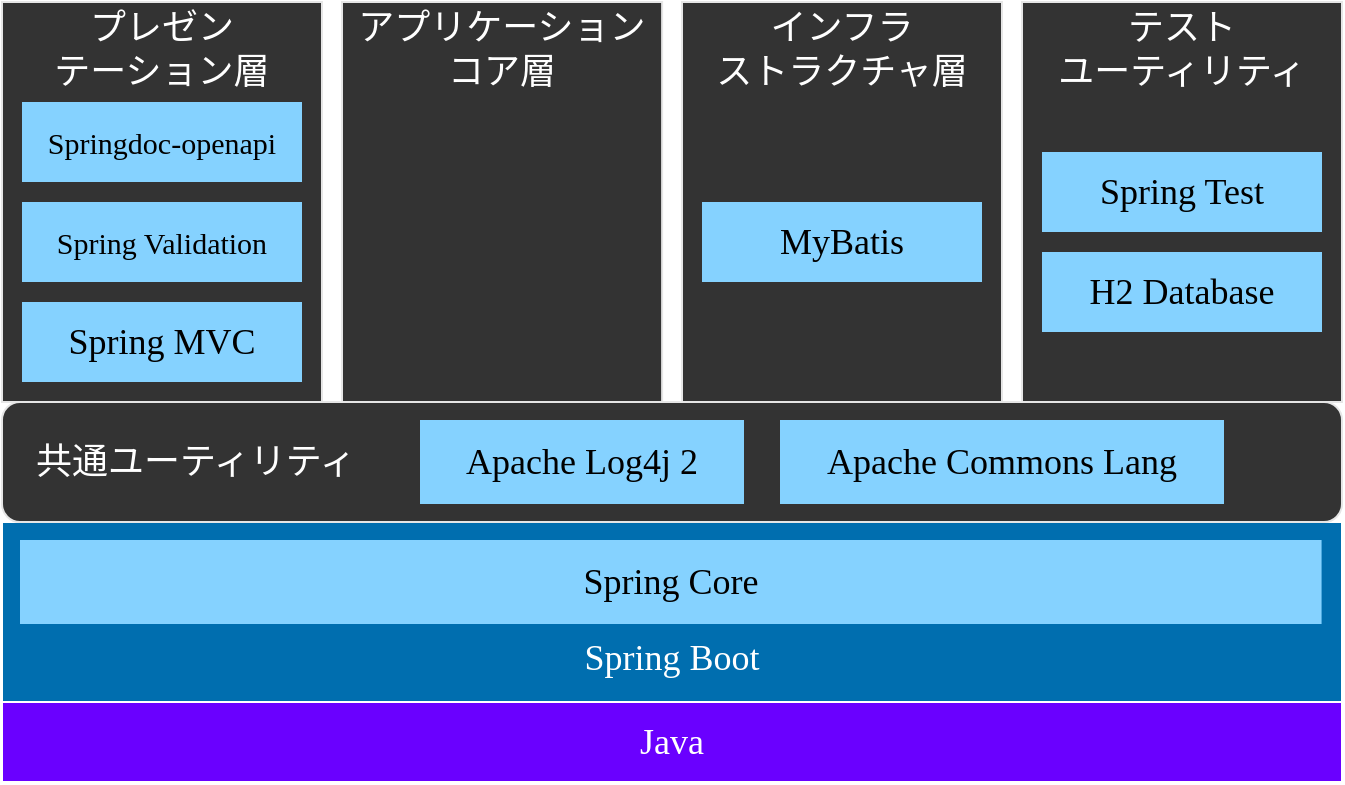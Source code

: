 <mxfile>
    <diagram id="uEXJJrO0DhDbDHVcbahO" name="ページ1">
        <mxGraphModel dx="1556" dy="780" grid="1" gridSize="10" guides="1" tooltips="1" connect="1" arrows="1" fold="1" page="1" pageScale="1" pageWidth="1169" pageHeight="827" math="0" shadow="0">
            <root>
                <mxCell id="0"/>
                <mxCell id="1" parent="0"/>
                <mxCell id="2" value="Spring Boot" style="rounded=0;whiteSpace=wrap;html=1;fontFamily=Noto Sans JP;fontSize=18;fillColor=#006EAF;fontColor=#ffffff;strokeColor=#FFFFFF;strokeWidth=1;verticalAlign=bottom;spacingBottom=8;spacingLeft=0;fontSource=https%3A%2F%2Ffonts.googleapis.com%2Fcss%3Ffamily%3DNoto%2BSans%2BJP;" parent="1" vertex="1">
                    <mxGeometry x="80" y="300" width="670" height="90" as="geometry"/>
                </mxCell>
                <mxCell id="75" value="&lt;font&gt;テスト&lt;br&gt;ユーティリティ&lt;br&gt;&lt;br&gt;&lt;br&gt;&lt;br&gt;&lt;br&gt;&lt;br&gt;&lt;br&gt;&lt;br&gt;&lt;/font&gt;" style="rounded=0;whiteSpace=wrap;html=1;fontFamily=Noto Sans JP;fontSize=18;strokeWidth=1;fontSource=https%3A%2F%2Ffonts.googleapis.com%2Fcss%3Ffamily%3DNoto%2BSans%2BJP;fillColor=#333333;strokeColor=#E6E6E6;fontColor=#FFFFFF;" parent="1" vertex="1">
                    <mxGeometry x="590" y="40" width="160" height="200" as="geometry"/>
                </mxCell>
                <mxCell id="74" value="&lt;font&gt;インフラ&lt;br&gt;ストラクチャ層&lt;br&gt;&lt;br&gt;&lt;br&gt;&lt;br&gt;&lt;br&gt;&lt;br&gt;&lt;br&gt;&lt;br&gt;&lt;/font&gt;" style="rounded=0;whiteSpace=wrap;html=1;fontFamily=Noto Sans JP;fontSize=18;strokeWidth=1;fontSource=https%3A%2F%2Ffonts.googleapis.com%2Fcss%3Ffamily%3DNoto%2BSans%2BJP;fillColor=#333333;strokeColor=#E6E6E6;fontColor=#FFFFFF;" parent="1" vertex="1">
                    <mxGeometry x="420" y="40" width="160" height="200" as="geometry"/>
                </mxCell>
                <mxCell id="69" value="&lt;div&gt;&lt;span style=&quot;&quot;&gt;共通ユーティリティ&lt;/span&gt;&lt;/div&gt;" style="rounded=1;whiteSpace=wrap;html=1;fontFamily=Noto Sans JP;fontSize=18;strokeWidth=1;fontSource=https%3A%2F%2Ffonts.googleapis.com%2Fcss%3Ffamily%3DNoto%2BSans%2BJP;fillColor=#333333;align=left;strokeColor=#E6E6E6;spacingLeft=15;fontColor=#FFFFFF;" parent="1" vertex="1">
                    <mxGeometry x="80" y="240" width="670" height="60" as="geometry"/>
                </mxCell>
                <mxCell id="55" value="&lt;font&gt;プレゼン&lt;br&gt;テーション層&lt;br&gt;&lt;br&gt;&lt;br&gt;&lt;br&gt;&lt;br&gt;&lt;br&gt;&lt;br&gt;&lt;br&gt;&lt;/font&gt;" style="rounded=0;whiteSpace=wrap;html=1;fontFamily=Noto Sans JP;fontSize=18;strokeWidth=1;fontSource=https%3A%2F%2Ffonts.googleapis.com%2Fcss%3Ffamily%3DNoto%2BSans%2BJP;fillColor=#333333;strokeColor=#E6E6E6;fontColor=#FFFFFF;" parent="1" vertex="1">
                    <mxGeometry x="80" y="40" width="160" height="200" as="geometry"/>
                </mxCell>
                <mxCell id="3" value="Java" style="rounded=0;whiteSpace=wrap;html=1;fontFamily=Noto Sans JP;fontSize=18;fillColor=#6a00ff;fontColor=#ffffff;strokeColor=#FFFFFF;strokeWidth=1;spacingLeft=0;align=center;fontSource=https%3A%2F%2Ffonts.googleapis.com%2Fcss%3Ffamily%3DNoto%2BSans%2BJP;" parent="1" vertex="1">
                    <mxGeometry x="80.0" y="390" width="670" height="40" as="geometry"/>
                </mxCell>
                <mxCell id="5" value="Spring Core" style="rounded=0;whiteSpace=wrap;html=1;fontFamily=Noto Sans JP;fontSize=18;fillColor=#85D2FF;fontColor=#000000;strokeColor=#85D2FF;strokeWidth=2;spacingLeft=0;fontSource=https%3A%2F%2Ffonts.googleapis.com%2Fcss%3Ffamily%3DNoto%2BSans%2BJP;" parent="1" vertex="1">
                    <mxGeometry x="90" y="310" width="648.79" height="40" as="geometry"/>
                </mxCell>
                <mxCell id="7" value="Springdoc-openapi" style="rounded=0;whiteSpace=wrap;html=1;fontFamily=Noto Sans JP;fontSize=15;fillColor=#85D2FF;fontColor=#000000;strokeColor=none;strokeWidth=2;fontSource=https%3A%2F%2Ffonts.googleapis.com%2Fcss%3Ffamily%3DNoto%2BSans%2BJP;" parent="1" vertex="1">
                    <mxGeometry x="90.0" y="90" width="140" height="40" as="geometry"/>
                </mxCell>
                <mxCell id="45" value="Spring MVC" style="rounded=0;whiteSpace=wrap;html=1;fontFamily=Noto Sans JP;fontSize=18;fillColor=#85D2FF;fontColor=#000000;strokeColor=none;strokeWidth=2;fontSource=https%3A%2F%2Ffonts.googleapis.com%2Fcss%3Ffamily%3DNoto%2BSans%2BJP;" parent="1" vertex="1">
                    <mxGeometry x="90.0" y="190" width="140" height="40" as="geometry"/>
                </mxCell>
                <mxCell id="64" value="Apache Log4j 2" style="rounded=0;whiteSpace=wrap;html=1;fontFamily=Noto Sans JP;fontSize=18;fillColor=#85D2FF;fontColor=#000000;strokeColor=#85D2FF;strokeWidth=2;spacingLeft=0;fontSource=https%3A%2F%2Ffonts.googleapis.com%2Fcss%3Ffamily%3DNoto%2BSans%2BJP;spacingRight=0;" parent="1" vertex="1">
                    <mxGeometry x="290" y="250" width="160" height="40" as="geometry"/>
                </mxCell>
                <mxCell id="65" value="MyBatis" style="rounded=0;whiteSpace=wrap;html=1;fontFamily=Noto Sans JP;fontSize=18;fillColor=#85D2FF;fontColor=#000000;strokeColor=none;strokeWidth=2;spacingLeft=0;fontSource=https%3A%2F%2Ffonts.googleapis.com%2Fcss%3Ffamily%3DNoto%2BSans%2BJP;" parent="1" vertex="1">
                    <mxGeometry x="430.0" y="140" width="140" height="40" as="geometry"/>
                </mxCell>
                <mxCell id="62" value="Spring Validation" style="rounded=0;whiteSpace=wrap;html=1;fontFamily=Noto Sans JP;fontSize=15;fillColor=#85D2FF;fontColor=#000000;strokeColor=none;strokeWidth=2;fontSource=https%3A%2F%2Ffonts.googleapis.com%2Fcss%3Ffamily%3DNoto%2BSans%2BJP;" parent="1" vertex="1">
                    <mxGeometry x="90" y="140" width="140" height="40" as="geometry"/>
                </mxCell>
                <mxCell id="71" value="Apache Commons Lang" style="rounded=0;whiteSpace=wrap;html=1;fontFamily=Noto Sans JP;fontSize=18;fillColor=#85D2FF;fontColor=#000000;strokeColor=#85D2FF;strokeWidth=2;spacingLeft=0;fontSource=https%3A%2F%2Ffonts.googleapis.com%2Fcss%3Ffamily%3DNoto%2BSans%2BJP;" parent="1" vertex="1">
                    <mxGeometry x="470" y="250" width="220" height="40" as="geometry"/>
                </mxCell>
                <mxCell id="63" value="Spring Test" style="rounded=0;whiteSpace=wrap;html=1;fontFamily=Noto Sans JP;fontSize=18;fillColor=#85D2FF;fontColor=#000000;strokeColor=none;strokeWidth=2;spacingLeft=0;fontSource=https%3A%2F%2Ffonts.googleapis.com%2Fcss%3Ffamily%3DNoto%2BSans%2BJP;" parent="1" vertex="1">
                    <mxGeometry x="600" y="115" width="140" height="40" as="geometry"/>
                </mxCell>
                <mxCell id="67" value="H2 Database" style="rounded=0;whiteSpace=wrap;html=1;fontFamily=Noto Sans JP;fontSize=18;fillColor=#85D2FF;fontColor=#000000;strokeColor=none;strokeWidth=2;spacingLeft=0;fontSource=https%3A%2F%2Ffonts.googleapis.com%2Fcss%3Ffamily%3DNoto%2BSans%2BJP;" parent="1" vertex="1">
                    <mxGeometry x="600" y="165" width="140" height="40" as="geometry"/>
                </mxCell>
                <mxCell id="73" value="&lt;font&gt;アプリケーションコア層&lt;br&gt;&lt;br&gt;&lt;br&gt;&lt;br&gt;&lt;br&gt;&lt;br&gt;&lt;br&gt;&lt;br&gt;&lt;/font&gt;" style="rounded=0;whiteSpace=wrap;html=1;fontFamily=Noto Sans JP;fontSize=18;strokeWidth=1;fontSource=https%3A%2F%2Ffonts.googleapis.com%2Fcss%3Ffamily%3DNoto%2BSans%2BJP;fillColor=#333333;strokeColor=#E6E6E6;fontColor=#FFFFFF;" parent="1" vertex="1">
                    <mxGeometry x="250" y="40" width="160.06" height="200" as="geometry"/>
                </mxCell>
            </root>
        </mxGraphModel>
    </diagram>
</mxfile>